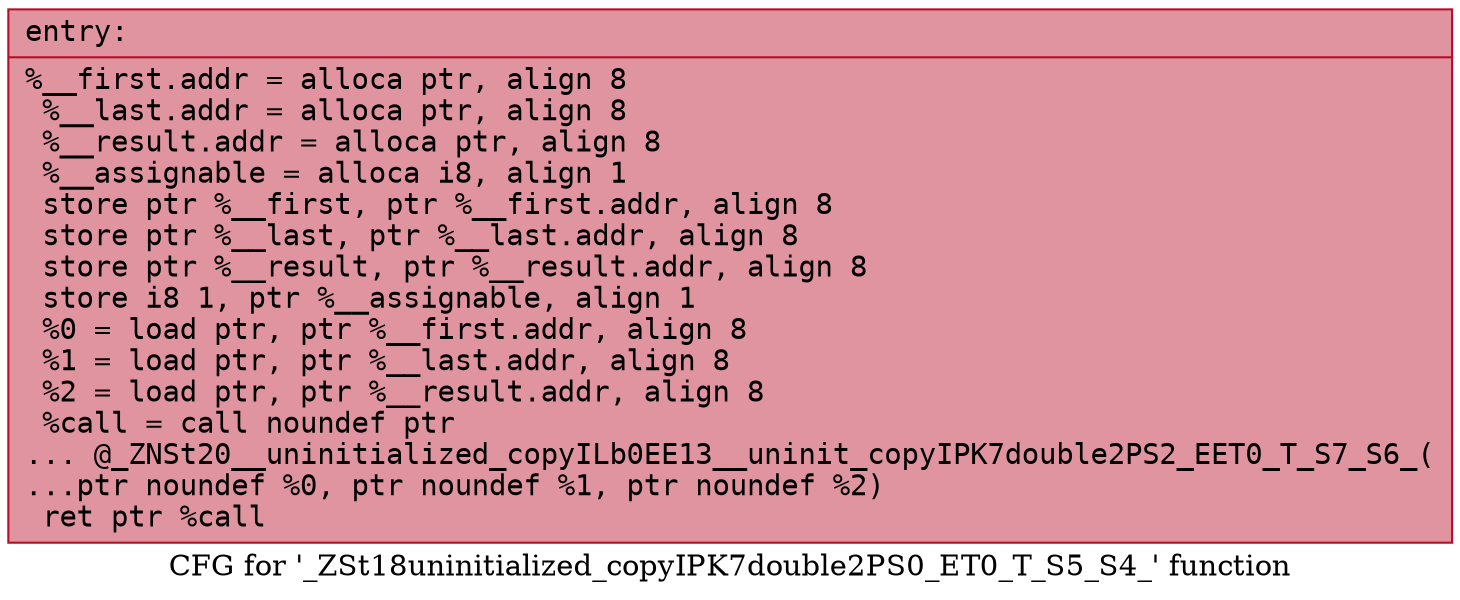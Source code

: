 digraph "CFG for '_ZSt18uninitialized_copyIPK7double2PS0_ET0_T_S5_S4_' function" {
	label="CFG for '_ZSt18uninitialized_copyIPK7double2PS0_ET0_T_S5_S4_' function";

	Node0x557992502960 [shape=record,color="#b70d28ff", style=filled, fillcolor="#b70d2870" fontname="Courier",label="{entry:\l|  %__first.addr = alloca ptr, align 8\l  %__last.addr = alloca ptr, align 8\l  %__result.addr = alloca ptr, align 8\l  %__assignable = alloca i8, align 1\l  store ptr %__first, ptr %__first.addr, align 8\l  store ptr %__last, ptr %__last.addr, align 8\l  store ptr %__result, ptr %__result.addr, align 8\l  store i8 1, ptr %__assignable, align 1\l  %0 = load ptr, ptr %__first.addr, align 8\l  %1 = load ptr, ptr %__last.addr, align 8\l  %2 = load ptr, ptr %__result.addr, align 8\l  %call = call noundef ptr\l... @_ZNSt20__uninitialized_copyILb0EE13__uninit_copyIPK7double2PS2_EET0_T_S7_S6_(\l...ptr noundef %0, ptr noundef %1, ptr noundef %2)\l  ret ptr %call\l}"];
}
